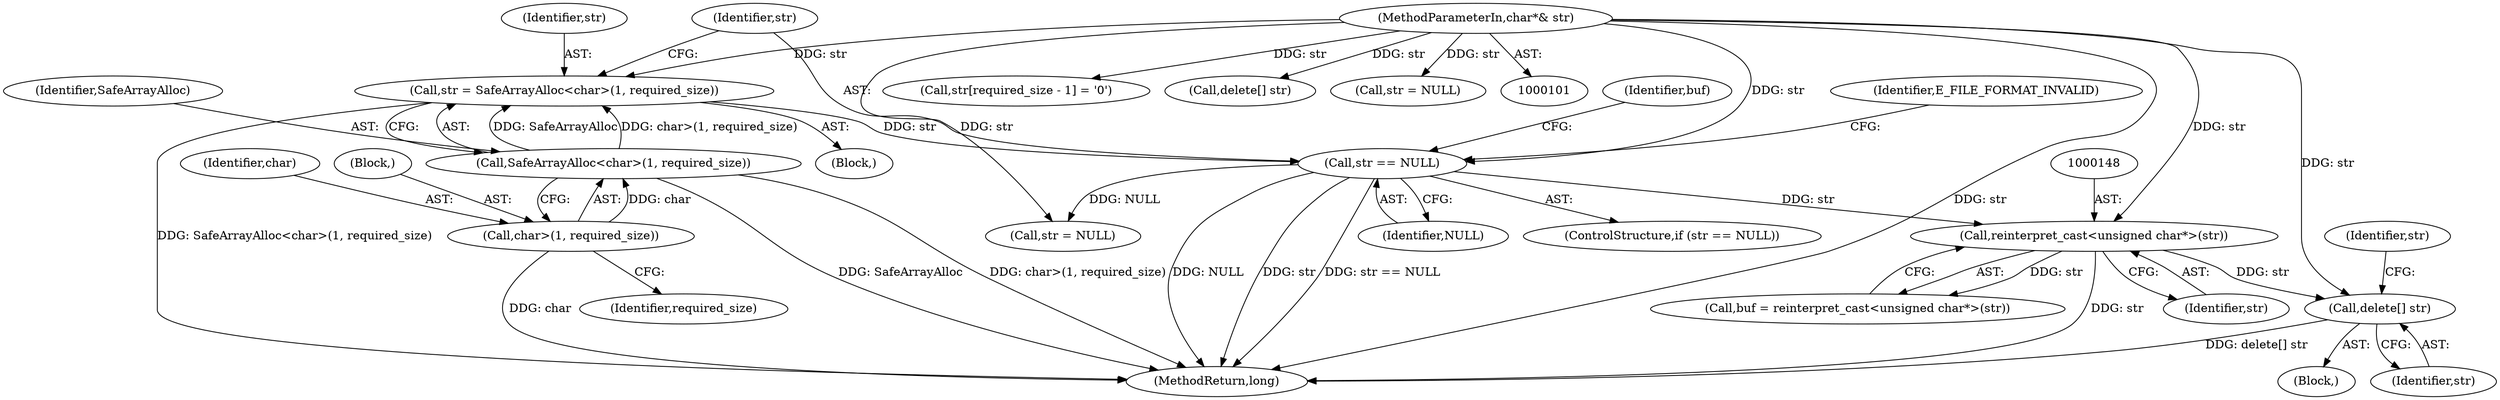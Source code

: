 digraph "0_Android_cc274e2abe8b2a6698a5c47d8aa4bb45f1f9538d_65@API" {
"1000160" [label="(Call,delete[] str)"];
"1000147" [label="(Call,reinterpret_cast<unsigned char*>(str))"];
"1000140" [label="(Call,str == NULL)"];
"1000130" [label="(Call,str = SafeArrayAlloc<char>(1, required_size))"];
"1000132" [label="(Call,SafeArrayAlloc<char>(1, required_size))"];
"1000134" [label="(Call,char>(1, required_size))"];
"1000105" [label="(MethodParameterIn,char*& str)"];
"1000142" [label="(Identifier,NULL)"];
"1000149" [label="(Identifier,str)"];
"1000139" [label="(ControlStructure,if (str == NULL))"];
"1000130" [label="(Call,str = SafeArrayAlloc<char>(1, required_size))"];
"1000161" [label="(Identifier,str)"];
"1000163" [label="(Identifier,str)"];
"1000160" [label="(Call,delete[] str)"];
"1000106" [label="(Block,)"];
"1000159" [label="(Block,)"];
"1000162" [label="(Call,str = NULL)"];
"1000105" [label="(MethodParameterIn,char*& str)"];
"1000132" [label="(Call,SafeArrayAlloc<char>(1, required_size))"];
"1000167" [label="(Call,str[required_size - 1] = '\0')"];
"1000134" [label="(Call,char>(1, required_size))"];
"1000144" [label="(Identifier,E_FILE_FORMAT_INVALID)"];
"1000147" [label="(Call,reinterpret_cast<unsigned char*>(str))"];
"1000141" [label="(Identifier,str)"];
"1000176" [label="(MethodReturn,long)"];
"1000135" [label="(Identifier,char)"];
"1000136" [label="(Block,)"];
"1000133" [label="(Identifier,SafeArrayAlloc)"];
"1000107" [label="(Call,delete[] str)"];
"1000109" [label="(Call,str = NULL)"];
"1000138" [label="(Identifier,required_size)"];
"1000131" [label="(Identifier,str)"];
"1000146" [label="(Identifier,buf)"];
"1000140" [label="(Call,str == NULL)"];
"1000145" [label="(Call,buf = reinterpret_cast<unsigned char*>(str))"];
"1000160" -> "1000159"  [label="AST: "];
"1000160" -> "1000161"  [label="CFG: "];
"1000161" -> "1000160"  [label="AST: "];
"1000163" -> "1000160"  [label="CFG: "];
"1000160" -> "1000176"  [label="DDG: delete[] str"];
"1000147" -> "1000160"  [label="DDG: str"];
"1000105" -> "1000160"  [label="DDG: str"];
"1000147" -> "1000145"  [label="AST: "];
"1000147" -> "1000149"  [label="CFG: "];
"1000148" -> "1000147"  [label="AST: "];
"1000149" -> "1000147"  [label="AST: "];
"1000145" -> "1000147"  [label="CFG: "];
"1000147" -> "1000176"  [label="DDG: str"];
"1000147" -> "1000145"  [label="DDG: str"];
"1000140" -> "1000147"  [label="DDG: str"];
"1000105" -> "1000147"  [label="DDG: str"];
"1000140" -> "1000139"  [label="AST: "];
"1000140" -> "1000142"  [label="CFG: "];
"1000141" -> "1000140"  [label="AST: "];
"1000142" -> "1000140"  [label="AST: "];
"1000144" -> "1000140"  [label="CFG: "];
"1000146" -> "1000140"  [label="CFG: "];
"1000140" -> "1000176"  [label="DDG: NULL"];
"1000140" -> "1000176"  [label="DDG: str"];
"1000140" -> "1000176"  [label="DDG: str == NULL"];
"1000130" -> "1000140"  [label="DDG: str"];
"1000105" -> "1000140"  [label="DDG: str"];
"1000140" -> "1000162"  [label="DDG: NULL"];
"1000130" -> "1000106"  [label="AST: "];
"1000130" -> "1000132"  [label="CFG: "];
"1000131" -> "1000130"  [label="AST: "];
"1000132" -> "1000130"  [label="AST: "];
"1000141" -> "1000130"  [label="CFG: "];
"1000130" -> "1000176"  [label="DDG: SafeArrayAlloc<char>(1, required_size)"];
"1000132" -> "1000130"  [label="DDG: SafeArrayAlloc"];
"1000132" -> "1000130"  [label="DDG: char>(1, required_size)"];
"1000105" -> "1000130"  [label="DDG: str"];
"1000132" -> "1000134"  [label="CFG: "];
"1000133" -> "1000132"  [label="AST: "];
"1000134" -> "1000132"  [label="AST: "];
"1000132" -> "1000176"  [label="DDG: char>(1, required_size)"];
"1000132" -> "1000176"  [label="DDG: SafeArrayAlloc"];
"1000134" -> "1000132"  [label="DDG: char"];
"1000134" -> "1000138"  [label="CFG: "];
"1000135" -> "1000134"  [label="AST: "];
"1000136" -> "1000134"  [label="AST: "];
"1000134" -> "1000176"  [label="DDG: char"];
"1000105" -> "1000101"  [label="AST: "];
"1000105" -> "1000176"  [label="DDG: str"];
"1000105" -> "1000107"  [label="DDG: str"];
"1000105" -> "1000109"  [label="DDG: str"];
"1000105" -> "1000162"  [label="DDG: str"];
"1000105" -> "1000167"  [label="DDG: str"];
}
